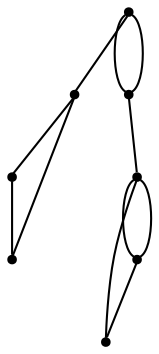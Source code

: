 graph {
  node [shape=point,comment="{\"directed\":false,\"doi\":\"10.1007/978-3-319-27261-0_37\",\"figure\":\"3 (4)\"}"]

  v0 [pos="788.6505972640241,2164.316852666617"]
  v1 [pos="705.4831785801009,2099.104200394151"]
  v2 [pos="689.0764129877763,2089.6985712755577"]
  v3 [pos="672.223765410554,2099.5311913858723"]
  v4 [pos="534.0975767829275,2057.6625467710446"]
  v5 [pos="405.2354098615599,2013.7738818539847"]
  v6 [pos="594.0654607423654,2058.6835098928714"]
  v7 [pos="574.0705915046012,2068.1057989727205"]

  v0 -- v5 [id="-2",pos="788.6505972640241,2164.316852666617 367.6002233165496,2164.316852666617 367.6002233165496,2164.316852666617 367.6002233165496,2164.316852666617 367.6002233165496,2013.7738818539847 367.6002233165496,2013.7738818539847 367.6002233165496,2013.7738818539847 405.2354098615599,2013.7738818539847 405.2354098615599,2013.7738818539847 405.2354098615599,2013.7738818539847"]
  v5 -- v0 [id="-4",pos="405.2354098615599,2013.7738818539847 819.2305057915122,2013.7738818539847 819.2305057915122,2013.7738818539847 819.2305057915122,2013.7738818539847 819.2305057915122,2164.316852666617 819.2305057915122,2164.316852666617 819.2305057915122,2164.316852666617 788.6505972640241,2164.316852666617 788.6505972640241,2164.316852666617 788.6505972640241,2164.316852666617"]
  v4 -- v7 [id="-6",pos="534.0975767829275,2057.6625467710446 574.0705915046012,2068.1057989727205 574.0705915046012,2068.1057989727205 574.0705915046012,2068.1057989727205"]
  v7 -- v6 [id="-8",pos="574.0705915046012,2068.1057989727205 594.0654607423654,2058.6835098928714 594.0654607423654,2058.6835098928714 594.0654607423654,2058.6835098928714"]
  v0 -- v1 [id="-9",pos="788.6505972640241,2164.316852666617 780.3323561612963,2155.998289299637 770.8918665970507,2146.937276847702 760.4419962151173,2139.075612436459 737.6383629792191,2121.927298118181 710.0297981368142,2110.479742755934 706.1958616685545,2103.80380377771 705.4030059220627,2102.4240881044843 705.6268646940662,2101.248249088445 705.4831785801009,2099.104200394151"]
  v4 -- v6 [id="-10",pos="534.0975767829275,2057.6625467710446 593.4736910301643,2048.7122369370695 593.4736910301643,2048.7122369370695 593.4736910301643,2048.7122369370695 594.0654607423654,2058.6835098928714 594.0654607423654,2058.6835098928714 594.0654607423654,2058.6835098928714"]
  v3 -- v1 [id="-12",pos="672.223765410554,2099.5311913858723 687.6886434628328,2109.5045627337404 687.6886434628328,2109.5045627337404 687.6886434628328,2109.5045627337404 705.4831785801009,2099.104200394151 705.4831785801009,2099.104200394151 705.4831785801009,2099.104200394151"]
  v2 -- v3 [id="-17",pos="689.0764129877763,2089.6985712755577 672.223765410554,2099.5311913858723 672.223765410554,2099.5311913858723 672.223765410554,2099.5311913858723"]
  v1 -- v2 [id="-18",pos="705.4831785801009,2099.104200394151 689.0764129877763,2089.6985712755577 689.0764129877763,2089.6985712755577 689.0764129877763,2089.6985712755577"]
  v5 -- v4 [id="-30",pos="405.2354098615599,2013.7738818539847 411.77889838748894,2016.3540511325118 421.0790125078763,2018.8940018266876 434.702568770648,2020.3788570277761 477.1385218808058,2025.0131241128997 561.5269335671553,2019.3914681790138 571.8161118464354,2029.3386096260506 578.3820908180313,2035.6865213358037 554.7724040818632,2048.3711428962292 534.0975767829275,2057.6625467710446"]
  v4 -- v7 [id="-33",pos="534.0975767829275,2057.6625467710446 523.1321278017878,2064.500129585345 512.7821785054081,2069.5673586769863 509.65617615790654,2072.2741276376155 501.01314304178095,2079.7585198502006 547.5372273199458,2069.2195046651245 574.0705915046012,2068.1057989727205"]
}